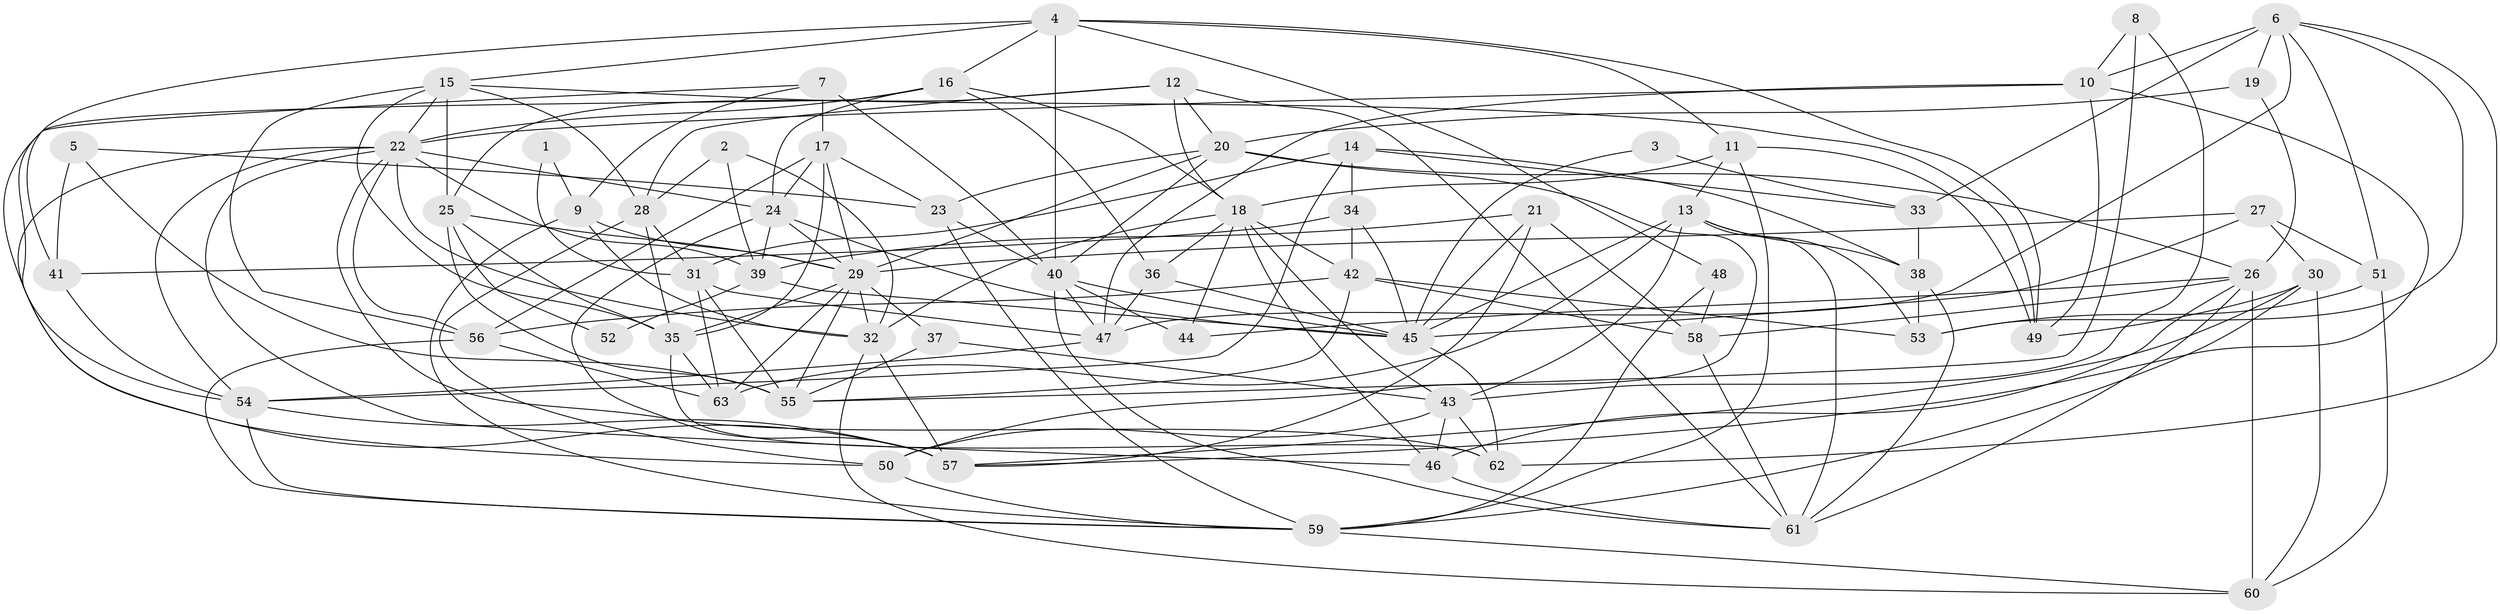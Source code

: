 // original degree distribution, {4: 0.2857142857142857, 5: 0.1746031746031746, 2: 0.1111111111111111, 3: 0.2857142857142857, 6: 0.10317460317460317, 8: 0.007936507936507936, 7: 0.031746031746031744}
// Generated by graph-tools (version 1.1) at 2025/02/03/09/25 03:02:14]
// undirected, 63 vertices, 175 edges
graph export_dot {
graph [start="1"]
  node [color=gray90,style=filled];
  1;
  2;
  3;
  4;
  5;
  6;
  7;
  8;
  9;
  10;
  11;
  12;
  13;
  14;
  15;
  16;
  17;
  18;
  19;
  20;
  21;
  22;
  23;
  24;
  25;
  26;
  27;
  28;
  29;
  30;
  31;
  32;
  33;
  34;
  35;
  36;
  37;
  38;
  39;
  40;
  41;
  42;
  43;
  44;
  45;
  46;
  47;
  48;
  49;
  50;
  51;
  52;
  53;
  54;
  55;
  56;
  57;
  58;
  59;
  60;
  61;
  62;
  63;
  1 -- 9 [weight=1.0];
  1 -- 31 [weight=1.0];
  2 -- 28 [weight=1.0];
  2 -- 32 [weight=1.0];
  2 -- 39 [weight=1.0];
  3 -- 33 [weight=1.0];
  3 -- 45 [weight=1.0];
  4 -- 11 [weight=1.0];
  4 -- 15 [weight=1.0];
  4 -- 16 [weight=1.0];
  4 -- 40 [weight=1.0];
  4 -- 41 [weight=1.0];
  4 -- 48 [weight=1.0];
  4 -- 49 [weight=1.0];
  5 -- 23 [weight=1.0];
  5 -- 41 [weight=1.0];
  5 -- 55 [weight=1.0];
  6 -- 10 [weight=1.0];
  6 -- 19 [weight=2.0];
  6 -- 33 [weight=1.0];
  6 -- 47 [weight=1.0];
  6 -- 51 [weight=1.0];
  6 -- 53 [weight=1.0];
  6 -- 62 [weight=1.0];
  7 -- 9 [weight=1.0];
  7 -- 17 [weight=1.0];
  7 -- 40 [weight=2.0];
  7 -- 54 [weight=1.0];
  8 -- 10 [weight=1.0];
  8 -- 43 [weight=1.0];
  8 -- 55 [weight=1.0];
  9 -- 29 [weight=1.0];
  9 -- 32 [weight=1.0];
  9 -- 59 [weight=1.0];
  10 -- 22 [weight=1.0];
  10 -- 47 [weight=1.0];
  10 -- 49 [weight=1.0];
  10 -- 57 [weight=1.0];
  11 -- 13 [weight=1.0];
  11 -- 18 [weight=1.0];
  11 -- 49 [weight=1.0];
  11 -- 59 [weight=2.0];
  12 -- 18 [weight=1.0];
  12 -- 20 [weight=1.0];
  12 -- 25 [weight=1.0];
  12 -- 28 [weight=1.0];
  12 -- 61 [weight=1.0];
  13 -- 38 [weight=1.0];
  13 -- 43 [weight=1.0];
  13 -- 45 [weight=1.0];
  13 -- 53 [weight=1.0];
  13 -- 61 [weight=1.0];
  13 -- 63 [weight=1.0];
  14 -- 31 [weight=1.0];
  14 -- 33 [weight=1.0];
  14 -- 34 [weight=1.0];
  14 -- 38 [weight=1.0];
  14 -- 54 [weight=1.0];
  15 -- 22 [weight=1.0];
  15 -- 25 [weight=1.0];
  15 -- 28 [weight=1.0];
  15 -- 35 [weight=1.0];
  15 -- 49 [weight=1.0];
  15 -- 56 [weight=1.0];
  16 -- 18 [weight=1.0];
  16 -- 22 [weight=1.0];
  16 -- 24 [weight=1.0];
  16 -- 36 [weight=1.0];
  16 -- 57 [weight=1.0];
  17 -- 23 [weight=1.0];
  17 -- 24 [weight=1.0];
  17 -- 29 [weight=1.0];
  17 -- 35 [weight=1.0];
  17 -- 56 [weight=1.0];
  18 -- 32 [weight=1.0];
  18 -- 36 [weight=1.0];
  18 -- 42 [weight=1.0];
  18 -- 43 [weight=1.0];
  18 -- 44 [weight=1.0];
  18 -- 46 [weight=1.0];
  19 -- 20 [weight=1.0];
  19 -- 26 [weight=1.0];
  20 -- 23 [weight=1.0];
  20 -- 26 [weight=1.0];
  20 -- 29 [weight=1.0];
  20 -- 40 [weight=1.0];
  20 -- 50 [weight=1.0];
  21 -- 39 [weight=1.0];
  21 -- 45 [weight=1.0];
  21 -- 57 [weight=1.0];
  21 -- 58 [weight=2.0];
  22 -- 24 [weight=2.0];
  22 -- 32 [weight=1.0];
  22 -- 39 [weight=1.0];
  22 -- 46 [weight=1.0];
  22 -- 50 [weight=1.0];
  22 -- 54 [weight=1.0];
  22 -- 56 [weight=1.0];
  22 -- 62 [weight=1.0];
  23 -- 40 [weight=1.0];
  23 -- 59 [weight=1.0];
  24 -- 29 [weight=1.0];
  24 -- 39 [weight=1.0];
  24 -- 45 [weight=1.0];
  24 -- 57 [weight=1.0];
  25 -- 29 [weight=1.0];
  25 -- 35 [weight=1.0];
  25 -- 52 [weight=2.0];
  25 -- 55 [weight=1.0];
  26 -- 44 [weight=1.0];
  26 -- 46 [weight=1.0];
  26 -- 58 [weight=1.0];
  26 -- 60 [weight=1.0];
  26 -- 61 [weight=2.0];
  27 -- 29 [weight=1.0];
  27 -- 30 [weight=1.0];
  27 -- 45 [weight=1.0];
  27 -- 51 [weight=1.0];
  28 -- 31 [weight=1.0];
  28 -- 35 [weight=1.0];
  28 -- 50 [weight=1.0];
  29 -- 32 [weight=1.0];
  29 -- 35 [weight=1.0];
  29 -- 37 [weight=1.0];
  29 -- 55 [weight=1.0];
  29 -- 63 [weight=1.0];
  30 -- 49 [weight=1.0];
  30 -- 57 [weight=1.0];
  30 -- 59 [weight=1.0];
  30 -- 60 [weight=1.0];
  31 -- 47 [weight=1.0];
  31 -- 55 [weight=1.0];
  31 -- 63 [weight=1.0];
  32 -- 57 [weight=1.0];
  32 -- 60 [weight=1.0];
  33 -- 38 [weight=2.0];
  34 -- 41 [weight=1.0];
  34 -- 42 [weight=1.0];
  34 -- 45 [weight=1.0];
  35 -- 62 [weight=1.0];
  35 -- 63 [weight=1.0];
  36 -- 45 [weight=1.0];
  36 -- 47 [weight=1.0];
  37 -- 43 [weight=1.0];
  37 -- 55 [weight=1.0];
  38 -- 53 [weight=1.0];
  38 -- 61 [weight=1.0];
  39 -- 45 [weight=1.0];
  39 -- 52 [weight=1.0];
  40 -- 44 [weight=1.0];
  40 -- 45 [weight=1.0];
  40 -- 47 [weight=1.0];
  40 -- 61 [weight=1.0];
  41 -- 54 [weight=1.0];
  42 -- 53 [weight=1.0];
  42 -- 55 [weight=1.0];
  42 -- 56 [weight=1.0];
  42 -- 58 [weight=1.0];
  43 -- 46 [weight=2.0];
  43 -- 50 [weight=1.0];
  43 -- 62 [weight=1.0];
  45 -- 62 [weight=1.0];
  46 -- 61 [weight=1.0];
  47 -- 54 [weight=1.0];
  48 -- 58 [weight=1.0];
  48 -- 59 [weight=1.0];
  50 -- 59 [weight=1.0];
  51 -- 53 [weight=1.0];
  51 -- 60 [weight=1.0];
  54 -- 57 [weight=2.0];
  54 -- 59 [weight=1.0];
  56 -- 59 [weight=1.0];
  56 -- 63 [weight=1.0];
  58 -- 61 [weight=1.0];
  59 -- 60 [weight=1.0];
}
